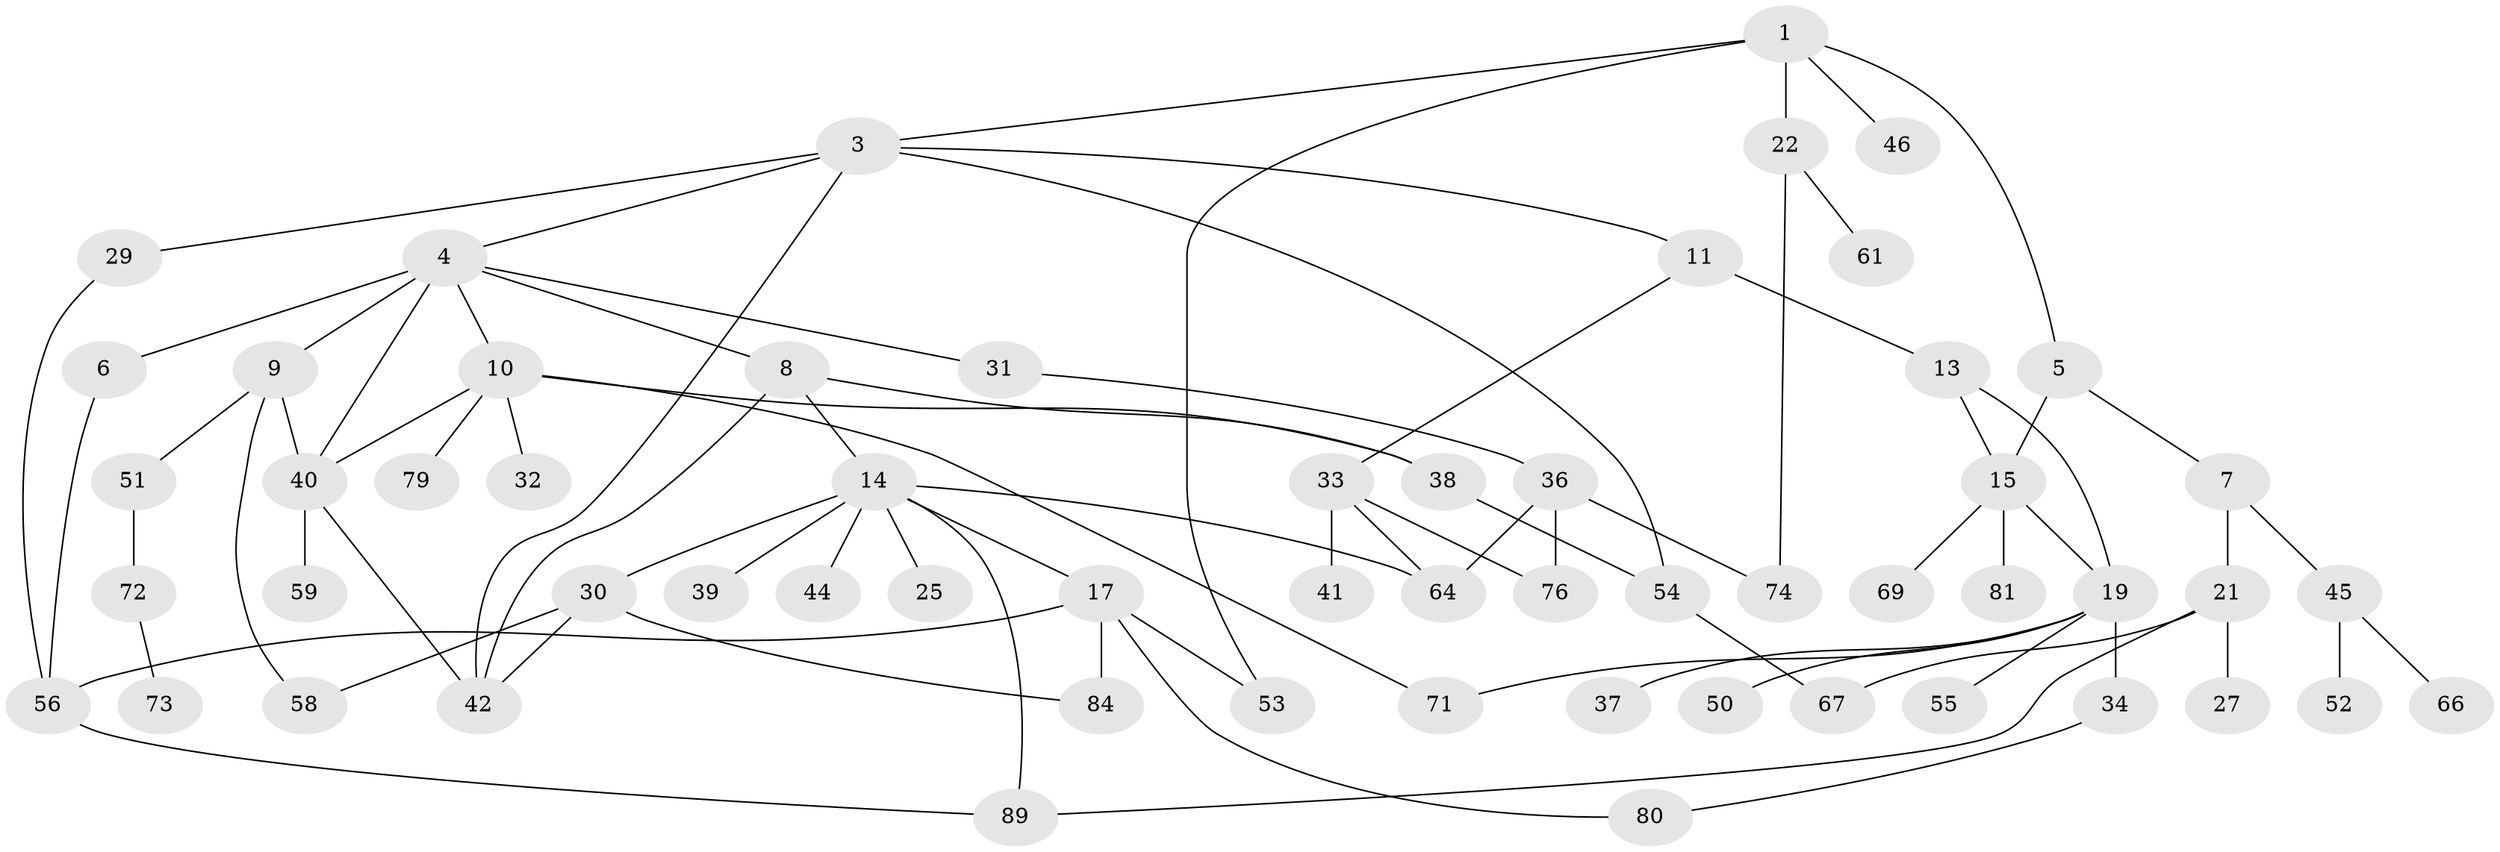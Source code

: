 // original degree distribution, {2: 0.32967032967032966, 5: 0.04395604395604396, 6: 0.01098901098901099, 7: 0.01098901098901099, 4: 0.12087912087912088, 3: 0.21978021978021978, 8: 0.01098901098901099, 1: 0.25274725274725274}
// Generated by graph-tools (version 1.1) at 2025/41/03/06/25 10:41:28]
// undirected, 59 vertices, 81 edges
graph export_dot {
graph [start="1"]
  node [color=gray90,style=filled];
  1 [super="+2"];
  3;
  4 [super="+16"];
  5 [super="+23"];
  6 [super="+78"];
  7;
  8 [super="+68"];
  9 [super="+18"];
  10 [super="+20"];
  11 [super="+12"];
  13 [super="+70"];
  14 [super="+24"];
  15 [super="+62"];
  17 [super="+28"];
  19 [super="+57"];
  21 [super="+26"];
  22;
  25 [super="+82"];
  27;
  29 [super="+35"];
  30 [super="+43"];
  31;
  32;
  33 [super="+60"];
  34 [super="+90"];
  36 [super="+63"];
  37;
  38 [super="+48"];
  39;
  40 [super="+65"];
  41 [super="+77"];
  42 [super="+83"];
  44;
  45 [super="+47"];
  46 [super="+49"];
  50;
  51;
  52;
  53;
  54 [super="+88"];
  55;
  56 [super="+75"];
  58;
  59;
  61;
  64;
  66;
  67;
  69;
  71;
  72 [super="+86"];
  73;
  74 [super="+87"];
  76;
  79 [super="+85"];
  80;
  81;
  84;
  89 [super="+91"];
  1 -- 46;
  1 -- 3;
  1 -- 53;
  1 -- 5;
  1 -- 22;
  3 -- 4;
  3 -- 11;
  3 -- 29;
  3 -- 42;
  3 -- 54;
  4 -- 6;
  4 -- 8;
  4 -- 9;
  4 -- 10;
  4 -- 31;
  4 -- 40 [weight=2];
  5 -- 7;
  5 -- 15;
  6 -- 56;
  7 -- 21;
  7 -- 45;
  8 -- 14;
  8 -- 42;
  8 -- 38;
  9 -- 40;
  9 -- 58;
  9 -- 51;
  10 -- 38;
  10 -- 79;
  10 -- 71;
  10 -- 32;
  10 -- 40;
  11 -- 13;
  11 -- 33;
  13 -- 19;
  13 -- 15;
  14 -- 17;
  14 -- 39;
  14 -- 89;
  14 -- 64;
  14 -- 30;
  14 -- 25;
  14 -- 44;
  15 -- 81;
  15 -- 19;
  15 -- 69;
  17 -- 56;
  17 -- 80;
  17 -- 84;
  17 -- 53;
  19 -- 34;
  19 -- 37;
  19 -- 50;
  19 -- 55;
  19 -- 71;
  21 -- 27;
  21 -- 89;
  21 -- 67;
  22 -- 61;
  22 -- 74;
  29 -- 56;
  30 -- 84;
  30 -- 42;
  30 -- 58;
  31 -- 36;
  33 -- 41;
  33 -- 64;
  33 -- 76;
  34 -- 80;
  36 -- 64;
  36 -- 74;
  36 -- 76;
  38 -- 54;
  40 -- 59;
  40 -- 42;
  45 -- 66;
  45 -- 52;
  51 -- 72;
  54 -- 67;
  56 -- 89;
  72 -- 73;
}
